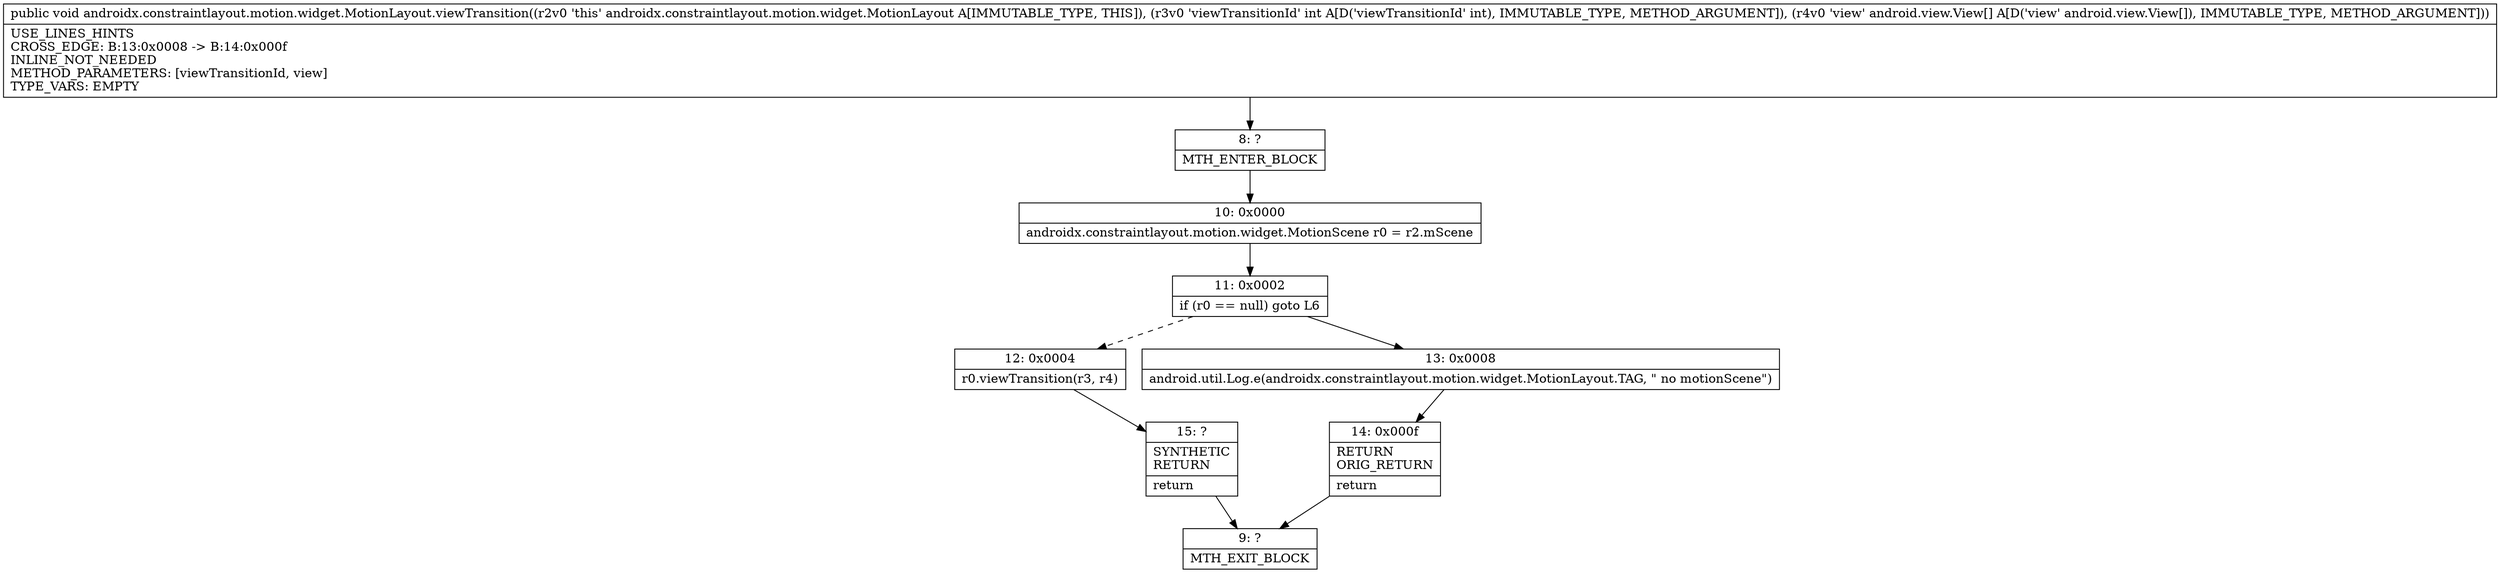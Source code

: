 digraph "CFG forandroidx.constraintlayout.motion.widget.MotionLayout.viewTransition(I[Landroid\/view\/View;)V" {
Node_8 [shape=record,label="{8\:\ ?|MTH_ENTER_BLOCK\l}"];
Node_10 [shape=record,label="{10\:\ 0x0000|androidx.constraintlayout.motion.widget.MotionScene r0 = r2.mScene\l}"];
Node_11 [shape=record,label="{11\:\ 0x0002|if (r0 == null) goto L6\l}"];
Node_12 [shape=record,label="{12\:\ 0x0004|r0.viewTransition(r3, r4)\l}"];
Node_15 [shape=record,label="{15\:\ ?|SYNTHETIC\lRETURN\l|return\l}"];
Node_9 [shape=record,label="{9\:\ ?|MTH_EXIT_BLOCK\l}"];
Node_13 [shape=record,label="{13\:\ 0x0008|android.util.Log.e(androidx.constraintlayout.motion.widget.MotionLayout.TAG, \" no motionScene\")\l}"];
Node_14 [shape=record,label="{14\:\ 0x000f|RETURN\lORIG_RETURN\l|return\l}"];
MethodNode[shape=record,label="{public void androidx.constraintlayout.motion.widget.MotionLayout.viewTransition((r2v0 'this' androidx.constraintlayout.motion.widget.MotionLayout A[IMMUTABLE_TYPE, THIS]), (r3v0 'viewTransitionId' int A[D('viewTransitionId' int), IMMUTABLE_TYPE, METHOD_ARGUMENT]), (r4v0 'view' android.view.View[] A[D('view' android.view.View[]), IMMUTABLE_TYPE, METHOD_ARGUMENT]))  | USE_LINES_HINTS\lCROSS_EDGE: B:13:0x0008 \-\> B:14:0x000f\lINLINE_NOT_NEEDED\lMETHOD_PARAMETERS: [viewTransitionId, view]\lTYPE_VARS: EMPTY\l}"];
MethodNode -> Node_8;Node_8 -> Node_10;
Node_10 -> Node_11;
Node_11 -> Node_12[style=dashed];
Node_11 -> Node_13;
Node_12 -> Node_15;
Node_15 -> Node_9;
Node_13 -> Node_14;
Node_14 -> Node_9;
}

